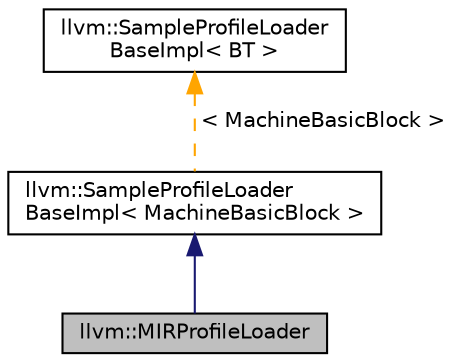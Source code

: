 digraph "llvm::MIRProfileLoader"
{
 // LATEX_PDF_SIZE
  bgcolor="transparent";
  edge [fontname="Helvetica",fontsize="10",labelfontname="Helvetica",labelfontsize="10"];
  node [fontname="Helvetica",fontsize="10",shape=record];
  Node1 [label="llvm::MIRProfileLoader",height=0.2,width=0.4,color="black", fillcolor="grey75", style="filled", fontcolor="black",tooltip=" "];
  Node2 -> Node1 [dir="back",color="midnightblue",fontsize="10",style="solid",fontname="Helvetica"];
  Node2 [label="llvm::SampleProfileLoader\lBaseImpl\< MachineBasicBlock \>",height=0.2,width=0.4,color="black",URL="$classllvm_1_1SampleProfileLoaderBaseImpl.html",tooltip=" "];
  Node3 -> Node2 [dir="back",color="orange",fontsize="10",style="dashed",label=" \< MachineBasicBlock \>" ,fontname="Helvetica"];
  Node3 [label="llvm::SampleProfileLoader\lBaseImpl\< BT \>",height=0.2,width=0.4,color="black",URL="$classllvm_1_1SampleProfileLoaderBaseImpl.html",tooltip=" "];
}
